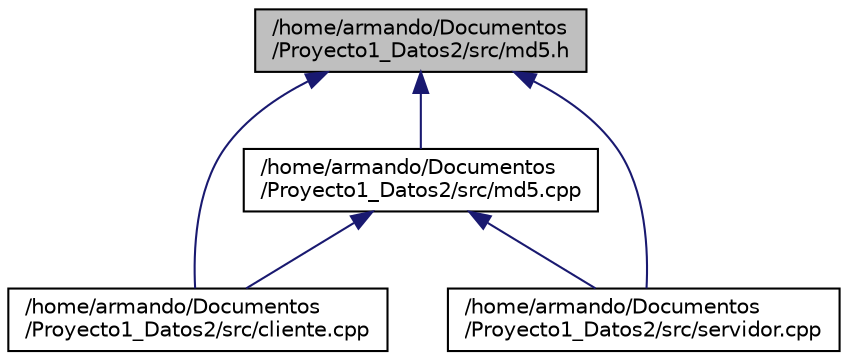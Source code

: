 digraph "/home/armando/Documentos/Proyecto1_Datos2/src/md5.h"
{
  edge [fontname="Helvetica",fontsize="10",labelfontname="Helvetica",labelfontsize="10"];
  node [fontname="Helvetica",fontsize="10",shape=record];
  Node3 [label="/home/armando/Documentos\l/Proyecto1_Datos2/src/md5.h",height=0.2,width=0.4,color="black", fillcolor="grey75", style="filled", fontcolor="black"];
  Node3 -> Node4 [dir="back",color="midnightblue",fontsize="10",style="solid",fontname="Helvetica"];
  Node4 [label="/home/armando/Documentos\l/Proyecto1_Datos2/src/cliente.cpp",height=0.2,width=0.4,color="black", fillcolor="white", style="filled",URL="$cliente_8cpp.html"];
  Node3 -> Node5 [dir="back",color="midnightblue",fontsize="10",style="solid",fontname="Helvetica"];
  Node5 [label="/home/armando/Documentos\l/Proyecto1_Datos2/src/md5.cpp",height=0.2,width=0.4,color="black", fillcolor="white", style="filled",URL="$md5_8cpp.html"];
  Node5 -> Node4 [dir="back",color="midnightblue",fontsize="10",style="solid",fontname="Helvetica"];
  Node5 -> Node6 [dir="back",color="midnightblue",fontsize="10",style="solid",fontname="Helvetica"];
  Node6 [label="/home/armando/Documentos\l/Proyecto1_Datos2/src/servidor.cpp",height=0.2,width=0.4,color="black", fillcolor="white", style="filled",URL="$servidor_8cpp.html"];
  Node3 -> Node6 [dir="back",color="midnightblue",fontsize="10",style="solid",fontname="Helvetica"];
}
